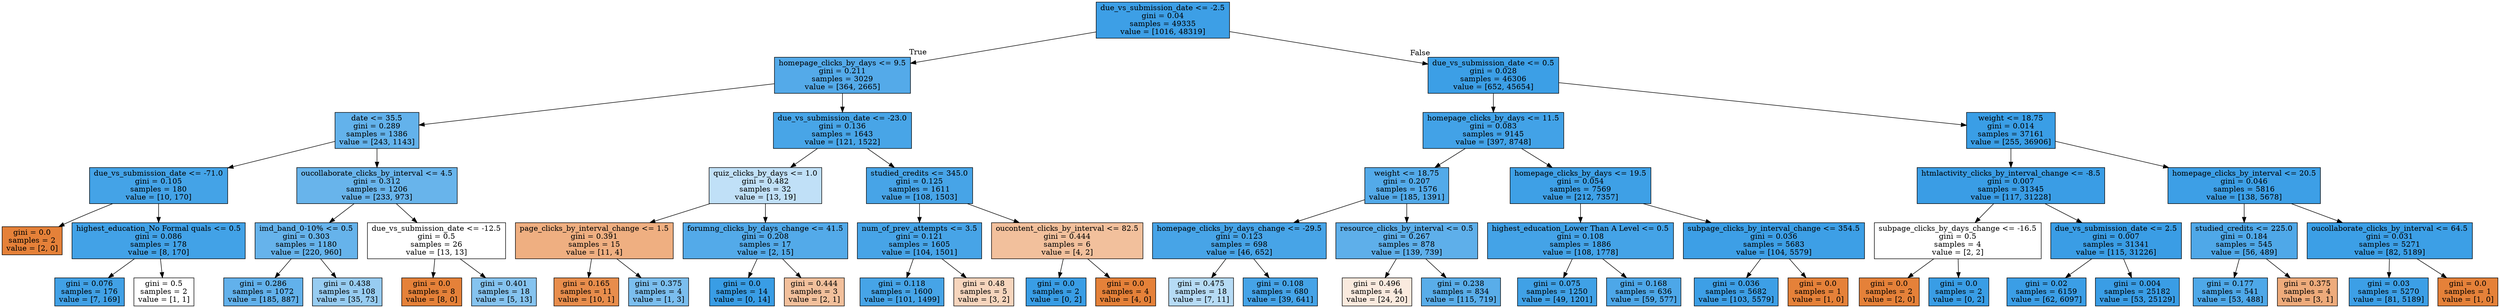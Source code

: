 digraph Tree {
node [shape=box, style="filled", color="black"] ;
0 [label="due_vs_submission_date <= -2.5\ngini = 0.04\nsamples = 49335\nvalue = [1016, 48319]", fillcolor="#399de5fa"] ;
1 [label="homepage_clicks_by_days <= 9.5\ngini = 0.211\nsamples = 3029\nvalue = [364, 2665]", fillcolor="#399de5dc"] ;
0 -> 1 [labeldistance=2.5, labelangle=45, headlabel="True"] ;
2 [label="date <= 35.5\ngini = 0.289\nsamples = 1386\nvalue = [243, 1143]", fillcolor="#399de5c9"] ;
1 -> 2 ;
3 [label="due_vs_submission_date <= -71.0\ngini = 0.105\nsamples = 180\nvalue = [10, 170]", fillcolor="#399de5f0"] ;
2 -> 3 ;
4 [label="gini = 0.0\nsamples = 2\nvalue = [2, 0]", fillcolor="#e58139ff"] ;
3 -> 4 ;
5 [label="highest_education_No Formal quals <= 0.5\ngini = 0.086\nsamples = 178\nvalue = [8, 170]", fillcolor="#399de5f3"] ;
3 -> 5 ;
6 [label="gini = 0.076\nsamples = 176\nvalue = [7, 169]", fillcolor="#399de5f4"] ;
5 -> 6 ;
7 [label="gini = 0.5\nsamples = 2\nvalue = [1, 1]", fillcolor="#e5813900"] ;
5 -> 7 ;
8 [label="oucollaborate_clicks_by_interval <= 4.5\ngini = 0.312\nsamples = 1206\nvalue = [233, 973]", fillcolor="#399de5c2"] ;
2 -> 8 ;
9 [label="imd_band_0-10% <= 0.5\ngini = 0.303\nsamples = 1180\nvalue = [220, 960]", fillcolor="#399de5c5"] ;
8 -> 9 ;
10 [label="gini = 0.286\nsamples = 1072\nvalue = [185, 887]", fillcolor="#399de5ca"] ;
9 -> 10 ;
11 [label="gini = 0.438\nsamples = 108\nvalue = [35, 73]", fillcolor="#399de585"] ;
9 -> 11 ;
12 [label="due_vs_submission_date <= -12.5\ngini = 0.5\nsamples = 26\nvalue = [13, 13]", fillcolor="#e5813900"] ;
8 -> 12 ;
13 [label="gini = 0.0\nsamples = 8\nvalue = [8, 0]", fillcolor="#e58139ff"] ;
12 -> 13 ;
14 [label="gini = 0.401\nsamples = 18\nvalue = [5, 13]", fillcolor="#399de59d"] ;
12 -> 14 ;
15 [label="due_vs_submission_date <= -23.0\ngini = 0.136\nsamples = 1643\nvalue = [121, 1522]", fillcolor="#399de5eb"] ;
1 -> 15 ;
16 [label="quiz_clicks_by_days <= 1.0\ngini = 0.482\nsamples = 32\nvalue = [13, 19]", fillcolor="#399de551"] ;
15 -> 16 ;
17 [label="page_clicks_by_interval_change <= 1.5\ngini = 0.391\nsamples = 15\nvalue = [11, 4]", fillcolor="#e58139a2"] ;
16 -> 17 ;
18 [label="gini = 0.165\nsamples = 11\nvalue = [10, 1]", fillcolor="#e58139e6"] ;
17 -> 18 ;
19 [label="gini = 0.375\nsamples = 4\nvalue = [1, 3]", fillcolor="#399de5aa"] ;
17 -> 19 ;
20 [label="forumng_clicks_by_days_change <= 41.5\ngini = 0.208\nsamples = 17\nvalue = [2, 15]", fillcolor="#399de5dd"] ;
16 -> 20 ;
21 [label="gini = 0.0\nsamples = 14\nvalue = [0, 14]", fillcolor="#399de5ff"] ;
20 -> 21 ;
22 [label="gini = 0.444\nsamples = 3\nvalue = [2, 1]", fillcolor="#e581397f"] ;
20 -> 22 ;
23 [label="studied_credits <= 345.0\ngini = 0.125\nsamples = 1611\nvalue = [108, 1503]", fillcolor="#399de5ed"] ;
15 -> 23 ;
24 [label="num_of_prev_attempts <= 3.5\ngini = 0.121\nsamples = 1605\nvalue = [104, 1501]", fillcolor="#399de5ed"] ;
23 -> 24 ;
25 [label="gini = 0.118\nsamples = 1600\nvalue = [101, 1499]", fillcolor="#399de5ee"] ;
24 -> 25 ;
26 [label="gini = 0.48\nsamples = 5\nvalue = [3, 2]", fillcolor="#e5813955"] ;
24 -> 26 ;
27 [label="oucontent_clicks_by_interval <= 82.5\ngini = 0.444\nsamples = 6\nvalue = [4, 2]", fillcolor="#e581397f"] ;
23 -> 27 ;
28 [label="gini = 0.0\nsamples = 2\nvalue = [0, 2]", fillcolor="#399de5ff"] ;
27 -> 28 ;
29 [label="gini = 0.0\nsamples = 4\nvalue = [4, 0]", fillcolor="#e58139ff"] ;
27 -> 29 ;
30 [label="due_vs_submission_date <= 0.5\ngini = 0.028\nsamples = 46306\nvalue = [652, 45654]", fillcolor="#399de5fb"] ;
0 -> 30 [labeldistance=2.5, labelangle=-45, headlabel="False"] ;
31 [label="homepage_clicks_by_days <= 11.5\ngini = 0.083\nsamples = 9145\nvalue = [397, 8748]", fillcolor="#399de5f3"] ;
30 -> 31 ;
32 [label="weight <= 18.75\ngini = 0.207\nsamples = 1576\nvalue = [185, 1391]", fillcolor="#399de5dd"] ;
31 -> 32 ;
33 [label="homepage_clicks_by_days_change <= -29.5\ngini = 0.123\nsamples = 698\nvalue = [46, 652]", fillcolor="#399de5ed"] ;
32 -> 33 ;
34 [label="gini = 0.475\nsamples = 18\nvalue = [7, 11]", fillcolor="#399de55d"] ;
33 -> 34 ;
35 [label="gini = 0.108\nsamples = 680\nvalue = [39, 641]", fillcolor="#399de5ef"] ;
33 -> 35 ;
36 [label="resource_clicks_by_interval <= 0.5\ngini = 0.267\nsamples = 878\nvalue = [139, 739]", fillcolor="#399de5cf"] ;
32 -> 36 ;
37 [label="gini = 0.496\nsamples = 44\nvalue = [24, 20]", fillcolor="#e581392a"] ;
36 -> 37 ;
38 [label="gini = 0.238\nsamples = 834\nvalue = [115, 719]", fillcolor="#399de5d6"] ;
36 -> 38 ;
39 [label="homepage_clicks_by_days <= 19.5\ngini = 0.054\nsamples = 7569\nvalue = [212, 7357]", fillcolor="#399de5f8"] ;
31 -> 39 ;
40 [label="highest_education_Lower Than A Level <= 0.5\ngini = 0.108\nsamples = 1886\nvalue = [108, 1778]", fillcolor="#399de5f0"] ;
39 -> 40 ;
41 [label="gini = 0.075\nsamples = 1250\nvalue = [49, 1201]", fillcolor="#399de5f5"] ;
40 -> 41 ;
42 [label="gini = 0.168\nsamples = 636\nvalue = [59, 577]", fillcolor="#399de5e5"] ;
40 -> 42 ;
43 [label="subpage_clicks_by_interval_change <= 354.5\ngini = 0.036\nsamples = 5683\nvalue = [104, 5579]", fillcolor="#399de5fa"] ;
39 -> 43 ;
44 [label="gini = 0.036\nsamples = 5682\nvalue = [103, 5579]", fillcolor="#399de5fa"] ;
43 -> 44 ;
45 [label="gini = 0.0\nsamples = 1\nvalue = [1, 0]", fillcolor="#e58139ff"] ;
43 -> 45 ;
46 [label="weight <= 18.75\ngini = 0.014\nsamples = 37161\nvalue = [255, 36906]", fillcolor="#399de5fd"] ;
30 -> 46 ;
47 [label="htmlactivity_clicks_by_interval_change <= -8.5\ngini = 0.007\nsamples = 31345\nvalue = [117, 31228]", fillcolor="#399de5fe"] ;
46 -> 47 ;
48 [label="subpage_clicks_by_days_change <= -16.5\ngini = 0.5\nsamples = 4\nvalue = [2, 2]", fillcolor="#e5813900"] ;
47 -> 48 ;
49 [label="gini = 0.0\nsamples = 2\nvalue = [2, 0]", fillcolor="#e58139ff"] ;
48 -> 49 ;
50 [label="gini = 0.0\nsamples = 2\nvalue = [0, 2]", fillcolor="#399de5ff"] ;
48 -> 50 ;
51 [label="due_vs_submission_date <= 2.5\ngini = 0.007\nsamples = 31341\nvalue = [115, 31226]", fillcolor="#399de5fe"] ;
47 -> 51 ;
52 [label="gini = 0.02\nsamples = 6159\nvalue = [62, 6097]", fillcolor="#399de5fc"] ;
51 -> 52 ;
53 [label="gini = 0.004\nsamples = 25182\nvalue = [53, 25129]", fillcolor="#399de5fe"] ;
51 -> 53 ;
54 [label="homepage_clicks_by_interval <= 20.5\ngini = 0.046\nsamples = 5816\nvalue = [138, 5678]", fillcolor="#399de5f9"] ;
46 -> 54 ;
55 [label="studied_credits <= 225.0\ngini = 0.184\nsamples = 545\nvalue = [56, 489]", fillcolor="#399de5e2"] ;
54 -> 55 ;
56 [label="gini = 0.177\nsamples = 541\nvalue = [53, 488]", fillcolor="#399de5e3"] ;
55 -> 56 ;
57 [label="gini = 0.375\nsamples = 4\nvalue = [3, 1]", fillcolor="#e58139aa"] ;
55 -> 57 ;
58 [label="oucollaborate_clicks_by_interval <= 64.5\ngini = 0.031\nsamples = 5271\nvalue = [82, 5189]", fillcolor="#399de5fb"] ;
54 -> 58 ;
59 [label="gini = 0.03\nsamples = 5270\nvalue = [81, 5189]", fillcolor="#399de5fb"] ;
58 -> 59 ;
60 [label="gini = 0.0\nsamples = 1\nvalue = [1, 0]", fillcolor="#e58139ff"] ;
58 -> 60 ;
}